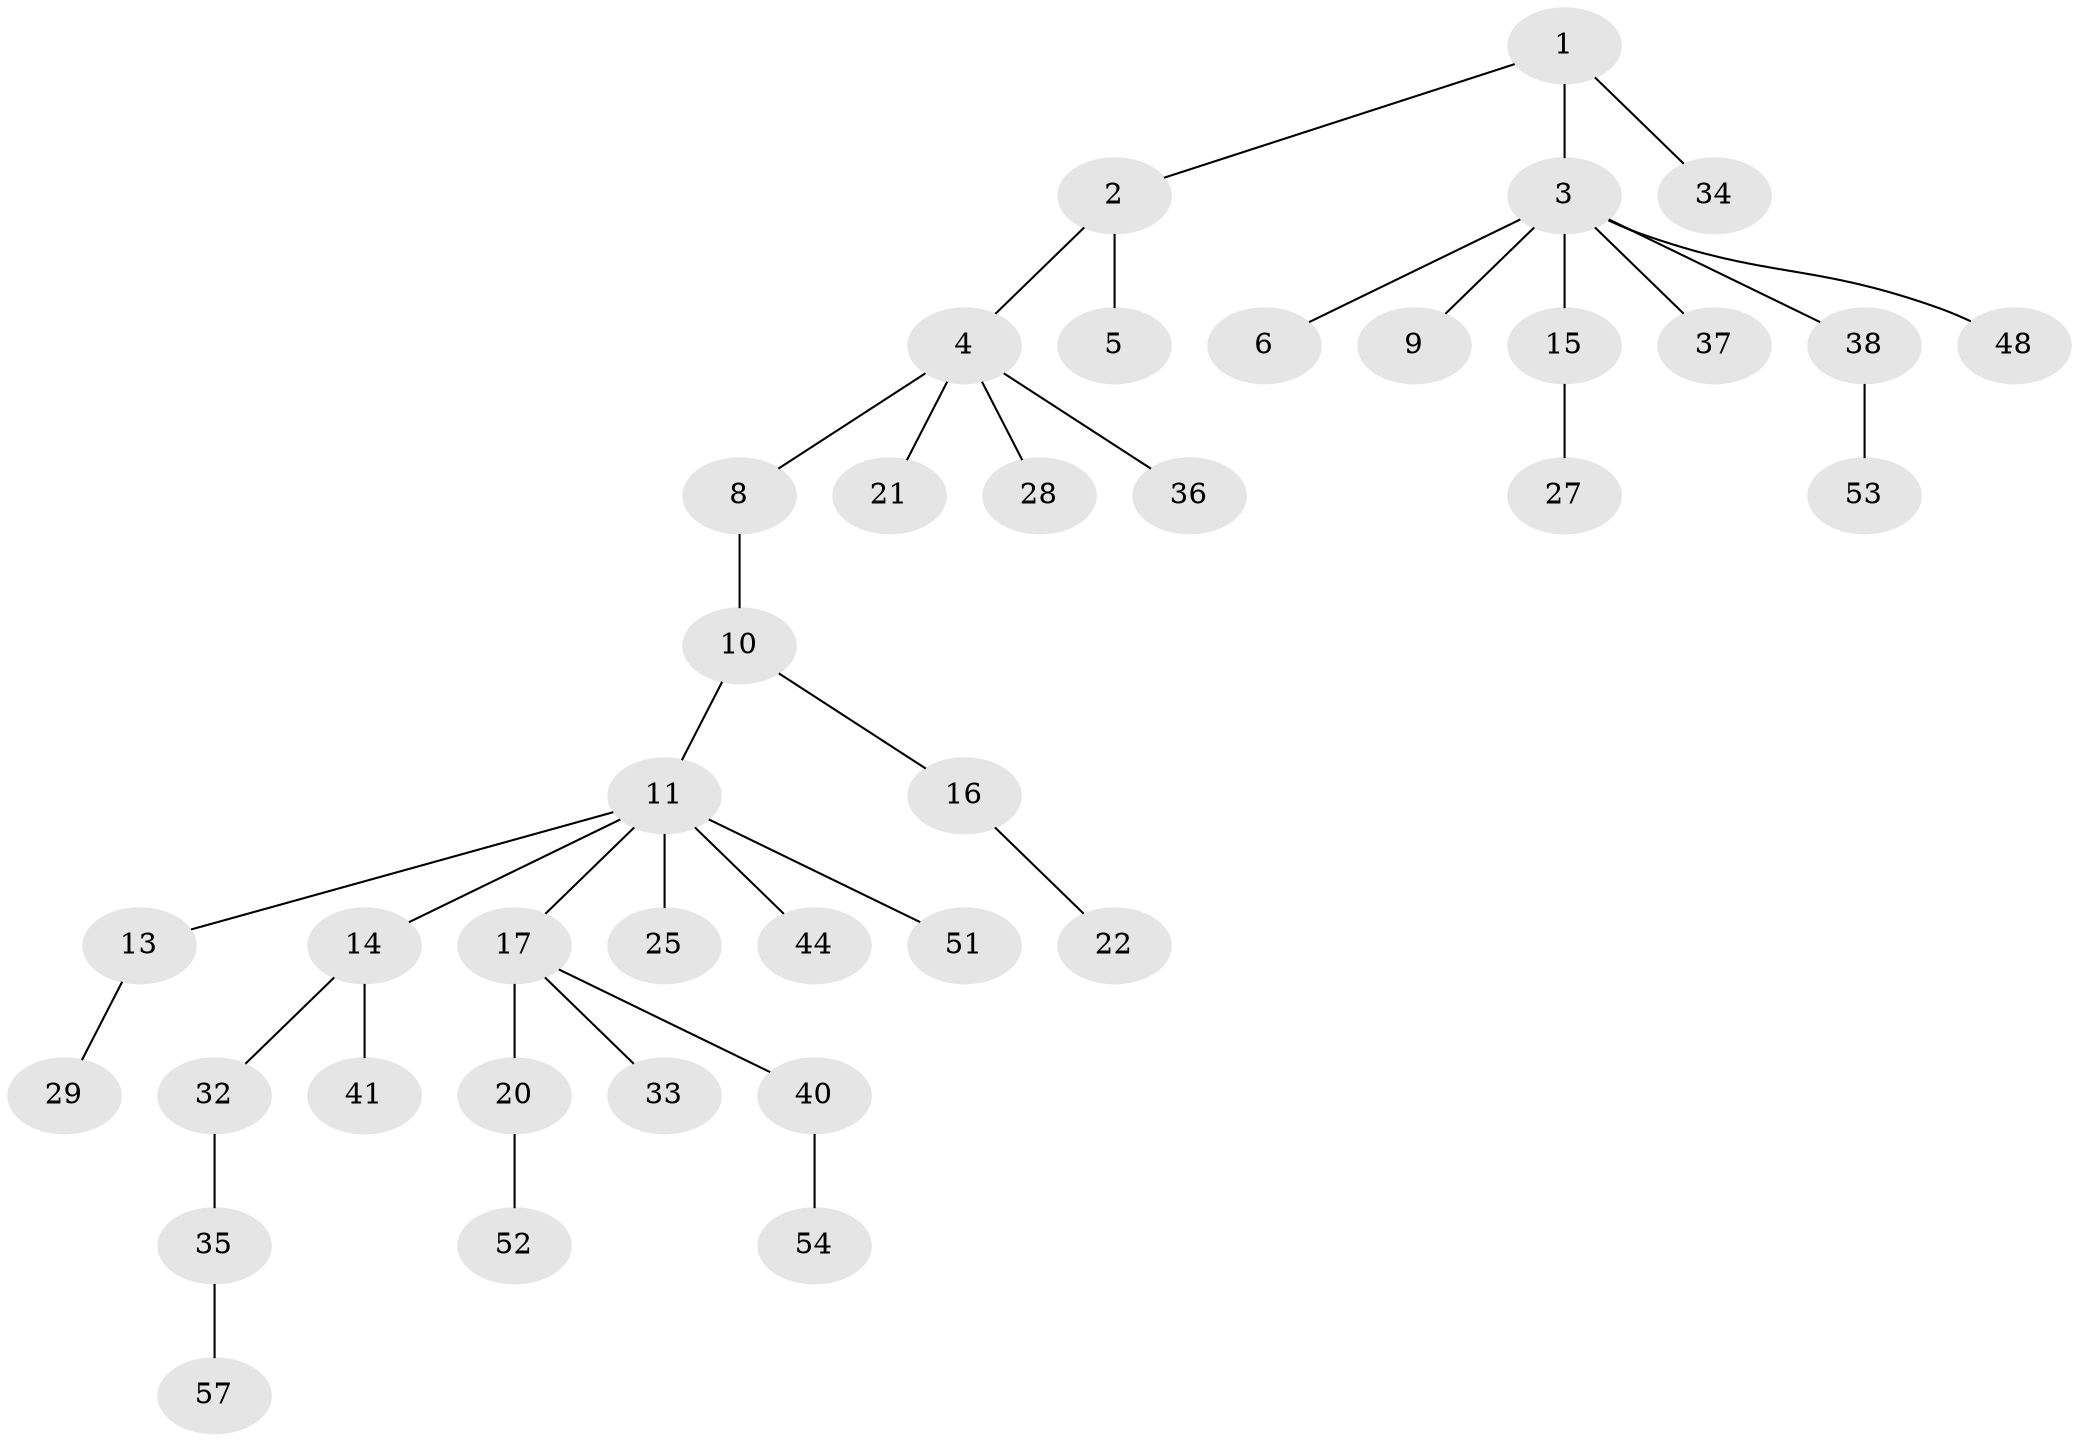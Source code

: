 // Generated by graph-tools (version 1.1) at 2025/24/03/03/25 07:24:05]
// undirected, 38 vertices, 37 edges
graph export_dot {
graph [start="1"]
  node [color=gray90,style=filled];
  1 [super="+19"];
  2 [super="+12"];
  3 [super="+7"];
  4 [super="+18"];
  5 [super="+26"];
  6;
  8;
  9;
  10 [super="+30"];
  11 [super="+43"];
  13;
  14 [super="+31"];
  15 [super="+50"];
  16;
  17;
  20 [super="+23"];
  21 [super="+42"];
  22 [super="+24"];
  25 [super="+39"];
  27 [super="+59"];
  28;
  29 [super="+46"];
  32;
  33 [super="+58"];
  34;
  35 [super="+47"];
  36 [super="+56"];
  37;
  38 [super="+49"];
  40 [super="+45"];
  41;
  44;
  48;
  51;
  52;
  53 [super="+55"];
  54;
  57;
  1 -- 2;
  1 -- 3;
  1 -- 34;
  2 -- 4;
  2 -- 5;
  3 -- 6;
  3 -- 9;
  3 -- 37;
  3 -- 48;
  3 -- 38;
  3 -- 15;
  4 -- 8;
  4 -- 36;
  4 -- 21;
  4 -- 28;
  8 -- 10;
  10 -- 11;
  10 -- 16;
  11 -- 13;
  11 -- 14;
  11 -- 17;
  11 -- 25;
  11 -- 51;
  11 -- 44;
  13 -- 29;
  14 -- 32;
  14 -- 41;
  15 -- 27;
  16 -- 22;
  17 -- 20;
  17 -- 33;
  17 -- 40;
  20 -- 52;
  32 -- 35;
  35 -- 57;
  38 -- 53;
  40 -- 54;
}
